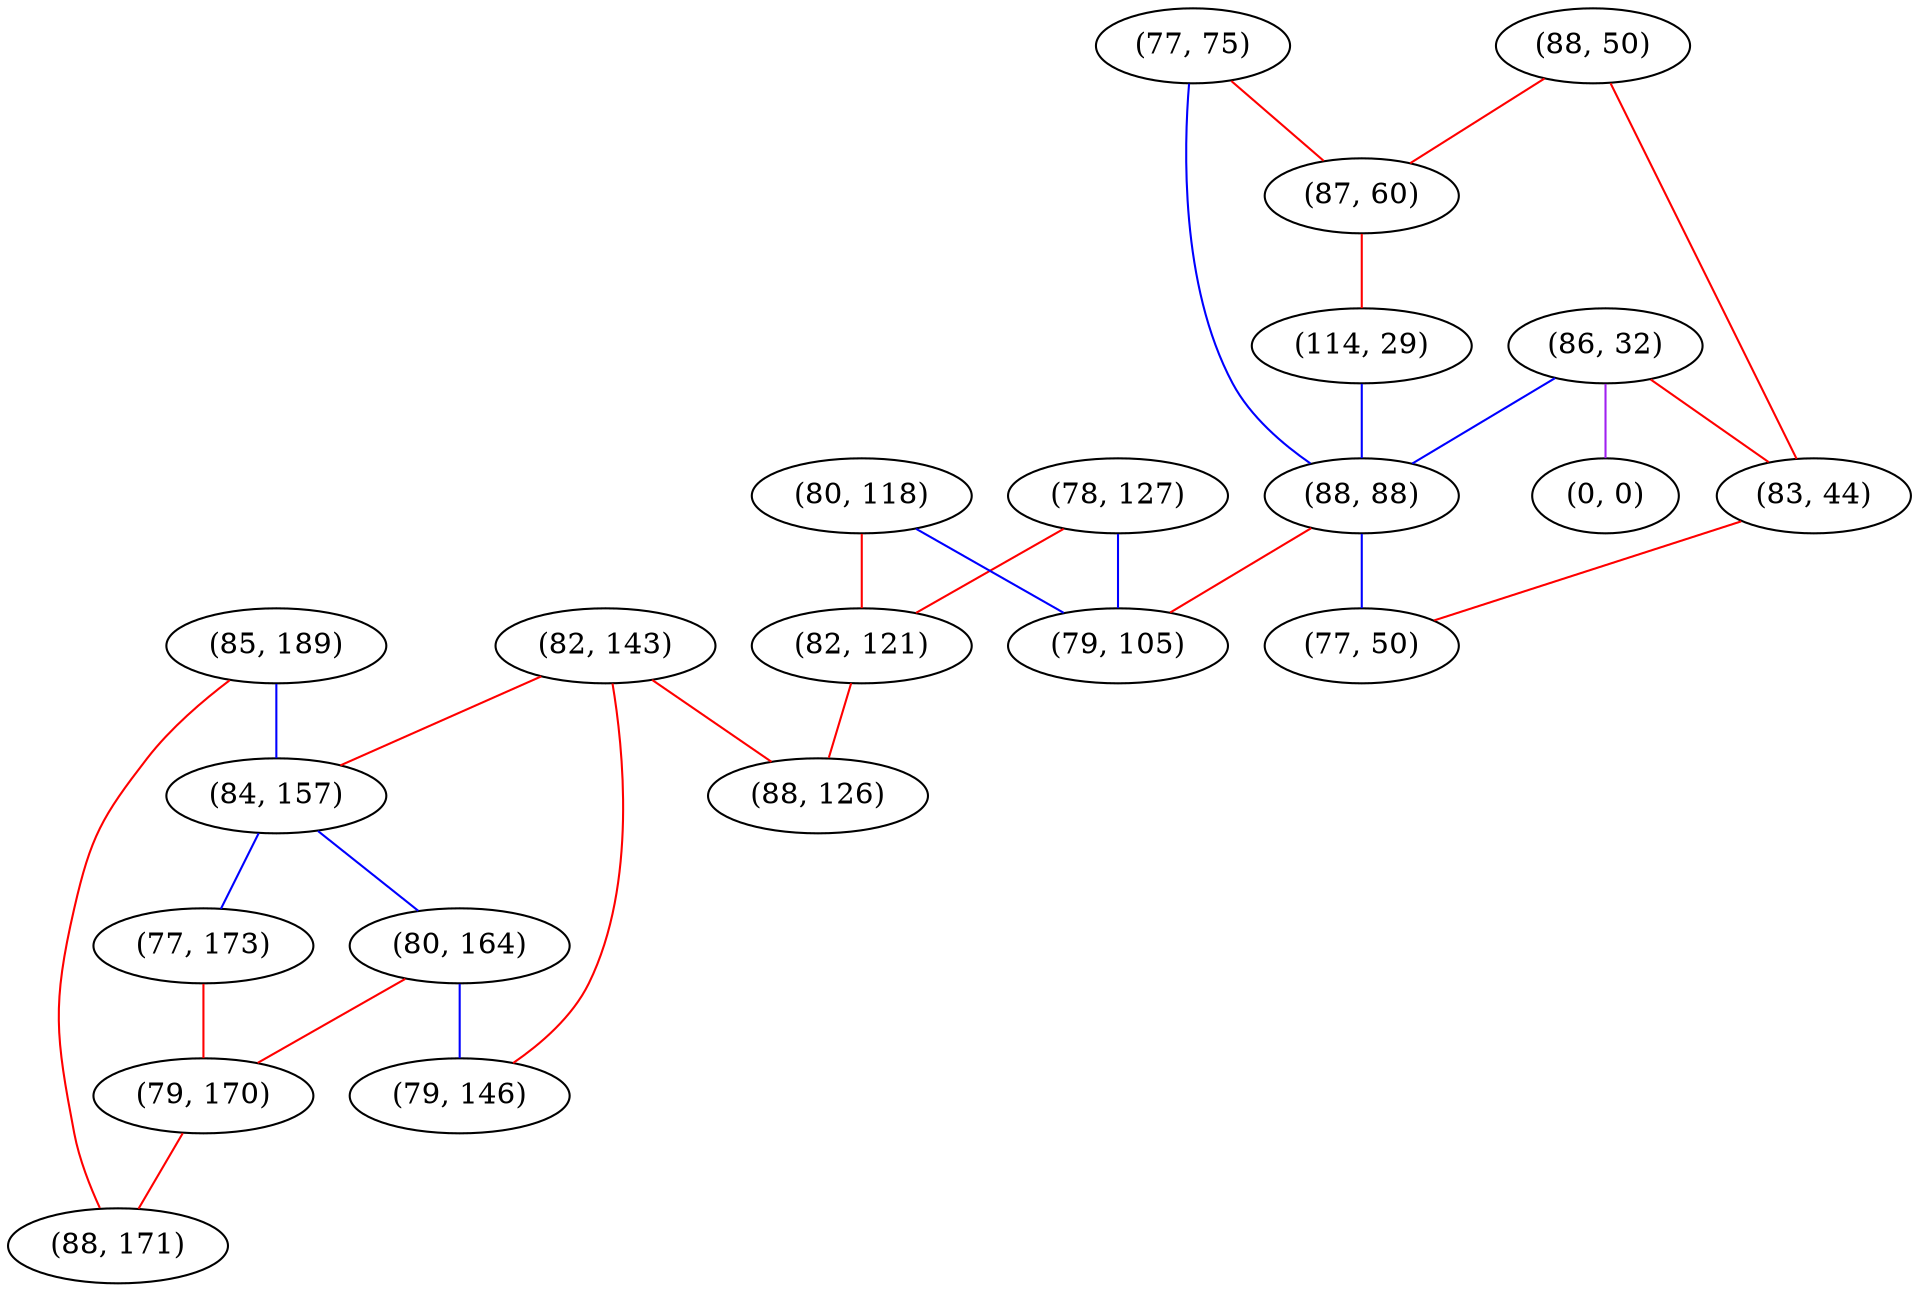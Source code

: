 graph "" {
"(78, 127)";
"(80, 118)";
"(82, 143)";
"(86, 32)";
"(77, 75)";
"(0, 0)";
"(88, 50)";
"(82, 121)";
"(87, 60)";
"(85, 189)";
"(84, 157)";
"(114, 29)";
"(88, 88)";
"(83, 44)";
"(79, 105)";
"(88, 126)";
"(77, 173)";
"(80, 164)";
"(79, 170)";
"(79, 146)";
"(77, 50)";
"(88, 171)";
"(78, 127)" -- "(82, 121)"  [color=red, key=0, weight=1];
"(78, 127)" -- "(79, 105)"  [color=blue, key=0, weight=3];
"(80, 118)" -- "(82, 121)"  [color=red, key=0, weight=1];
"(80, 118)" -- "(79, 105)"  [color=blue, key=0, weight=3];
"(82, 143)" -- "(84, 157)"  [color=red, key=0, weight=1];
"(82, 143)" -- "(88, 126)"  [color=red, key=0, weight=1];
"(82, 143)" -- "(79, 146)"  [color=red, key=0, weight=1];
"(86, 32)" -- "(88, 88)"  [color=blue, key=0, weight=3];
"(86, 32)" -- "(0, 0)"  [color=purple, key=0, weight=4];
"(86, 32)" -- "(83, 44)"  [color=red, key=0, weight=1];
"(77, 75)" -- "(87, 60)"  [color=red, key=0, weight=1];
"(77, 75)" -- "(88, 88)"  [color=blue, key=0, weight=3];
"(88, 50)" -- "(87, 60)"  [color=red, key=0, weight=1];
"(88, 50)" -- "(83, 44)"  [color=red, key=0, weight=1];
"(82, 121)" -- "(88, 126)"  [color=red, key=0, weight=1];
"(87, 60)" -- "(114, 29)"  [color=red, key=0, weight=1];
"(85, 189)" -- "(84, 157)"  [color=blue, key=0, weight=3];
"(85, 189)" -- "(88, 171)"  [color=red, key=0, weight=1];
"(84, 157)" -- "(77, 173)"  [color=blue, key=0, weight=3];
"(84, 157)" -- "(80, 164)"  [color=blue, key=0, weight=3];
"(114, 29)" -- "(88, 88)"  [color=blue, key=0, weight=3];
"(88, 88)" -- "(77, 50)"  [color=blue, key=0, weight=3];
"(88, 88)" -- "(79, 105)"  [color=red, key=0, weight=1];
"(83, 44)" -- "(77, 50)"  [color=red, key=0, weight=1];
"(77, 173)" -- "(79, 170)"  [color=red, key=0, weight=1];
"(80, 164)" -- "(79, 146)"  [color=blue, key=0, weight=3];
"(80, 164)" -- "(79, 170)"  [color=red, key=0, weight=1];
"(79, 170)" -- "(88, 171)"  [color=red, key=0, weight=1];
}

